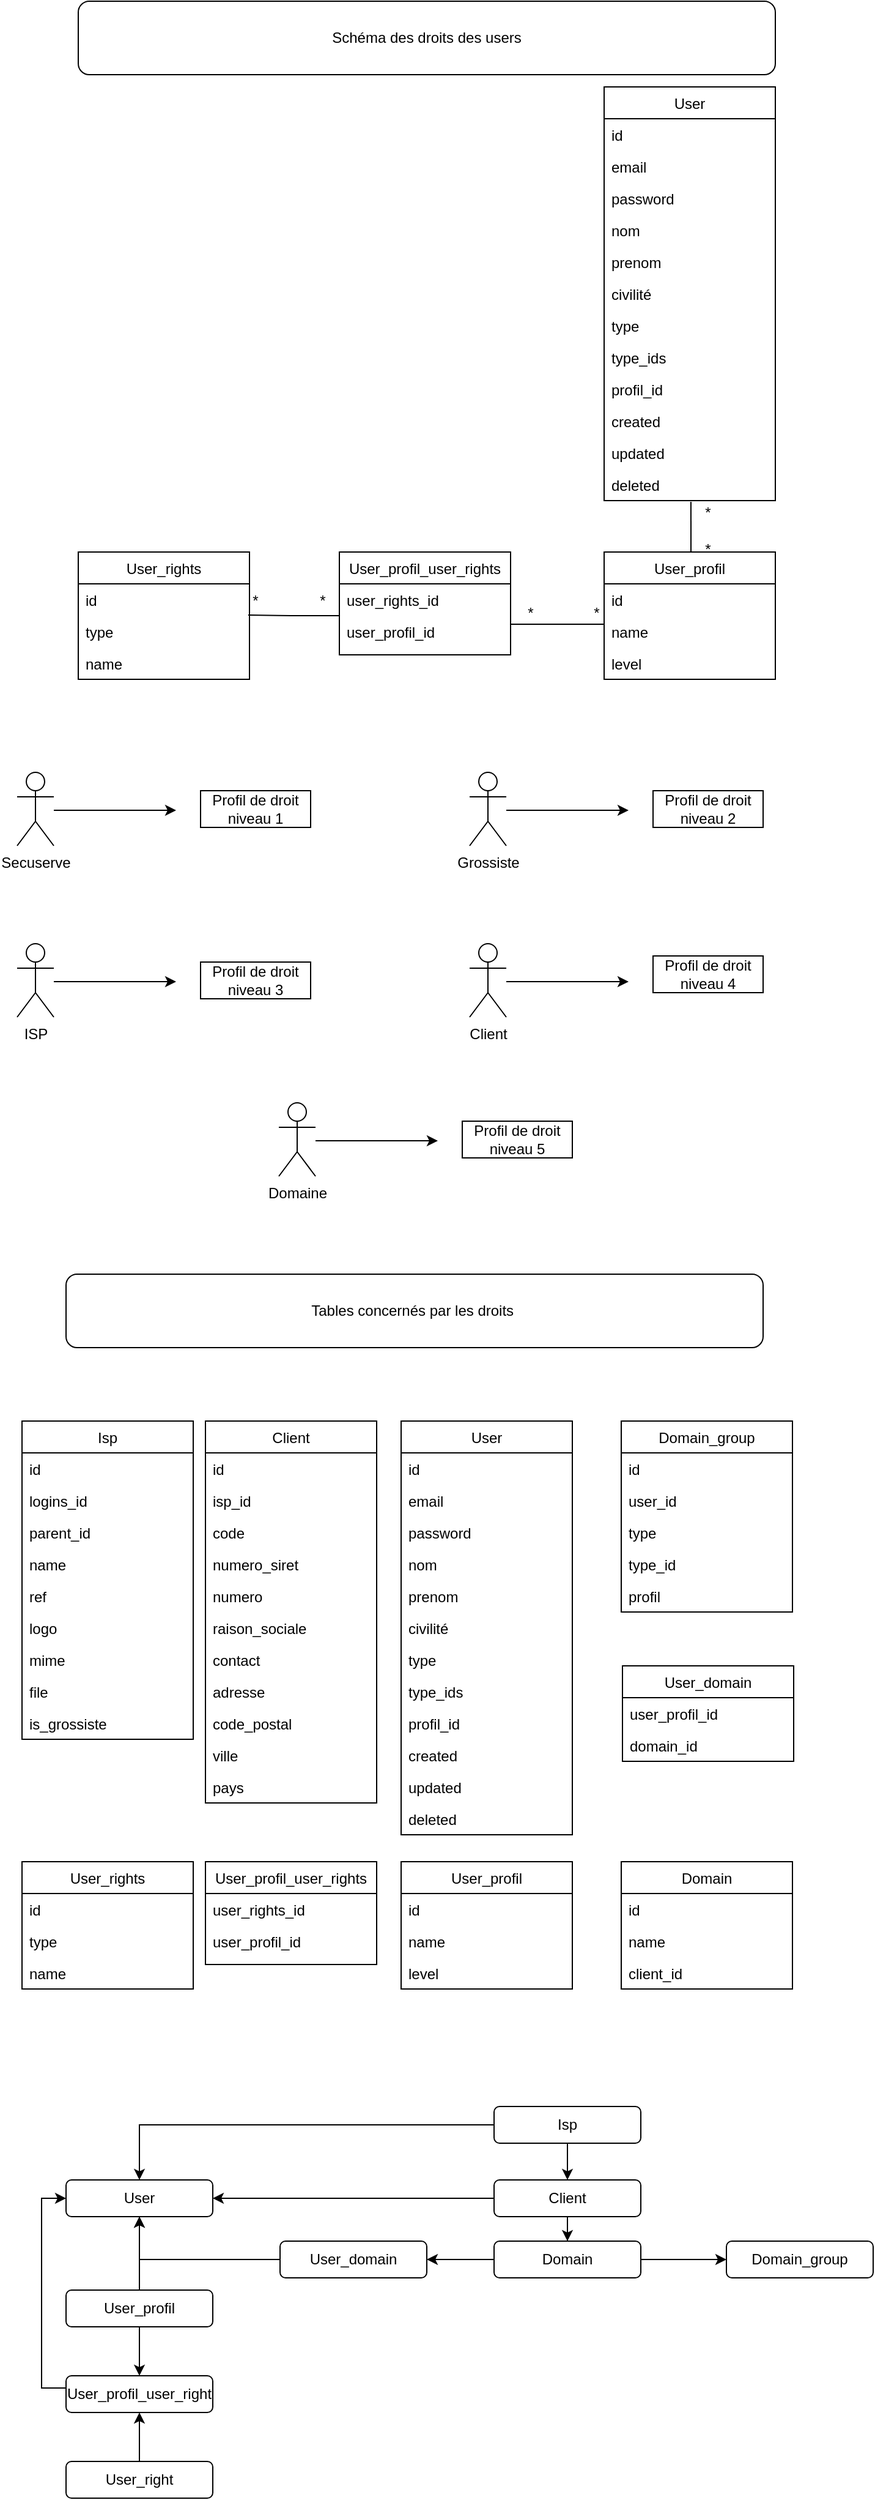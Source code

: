 <mxfile version="14.9.8" type="github">
  <diagram id="45M3cRJ7KHBeyDSTx4aS" name="Page-1">
    <mxGraphModel dx="1581" dy="2030" grid="1" gridSize="10" guides="1" tooltips="1" connect="1" arrows="1" fold="1" page="1" pageScale="1" pageWidth="827" pageHeight="1169" math="0" shadow="0">
      <root>
        <mxCell id="0" />
        <mxCell id="1" parent="0" />
        <mxCell id="ZFMh5SB0hw9YFJ7T-eh--18" value="Secuserve" style="shape=umlActor;verticalLabelPosition=bottom;verticalAlign=top;html=1;outlineConnect=0;" vertex="1" parent="1">
          <mxGeometry x="80" y="350" width="30" height="60" as="geometry" />
        </mxCell>
        <mxCell id="ZFMh5SB0hw9YFJ7T-eh--22" value="" style="endArrow=classic;html=1;" edge="1" parent="1">
          <mxGeometry width="50" height="50" relative="1" as="geometry">
            <mxPoint x="110" y="381" as="sourcePoint" />
            <mxPoint x="210" y="381" as="targetPoint" />
          </mxGeometry>
        </mxCell>
        <mxCell id="ZFMh5SB0hw9YFJ7T-eh--28" value="Profil de droit niveau 1" style="rounded=0;whiteSpace=wrap;html=1;" vertex="1" parent="1">
          <mxGeometry x="230" y="365" width="90" height="30" as="geometry" />
        </mxCell>
        <mxCell id="ZFMh5SB0hw9YFJ7T-eh--29" value="Grossiste" style="shape=umlActor;verticalLabelPosition=bottom;verticalAlign=top;html=1;outlineConnect=0;" vertex="1" parent="1">
          <mxGeometry x="450" y="350" width="30" height="60" as="geometry" />
        </mxCell>
        <mxCell id="ZFMh5SB0hw9YFJ7T-eh--30" value="" style="endArrow=classic;html=1;" edge="1" parent="1">
          <mxGeometry width="50" height="50" relative="1" as="geometry">
            <mxPoint x="480" y="381" as="sourcePoint" />
            <mxPoint x="580" y="381" as="targetPoint" />
          </mxGeometry>
        </mxCell>
        <mxCell id="ZFMh5SB0hw9YFJ7T-eh--33" value="ISP" style="shape=umlActor;verticalLabelPosition=bottom;verticalAlign=top;html=1;outlineConnect=0;" vertex="1" parent="1">
          <mxGeometry x="80" y="490" width="30" height="60" as="geometry" />
        </mxCell>
        <mxCell id="ZFMh5SB0hw9YFJ7T-eh--34" value="" style="endArrow=classic;html=1;" edge="1" parent="1">
          <mxGeometry width="50" height="50" relative="1" as="geometry">
            <mxPoint x="110" y="521" as="sourcePoint" />
            <mxPoint x="210" y="521" as="targetPoint" />
          </mxGeometry>
        </mxCell>
        <mxCell id="ZFMh5SB0hw9YFJ7T-eh--36" value="Client" style="shape=umlActor;verticalLabelPosition=bottom;verticalAlign=top;html=1;outlineConnect=0;" vertex="1" parent="1">
          <mxGeometry x="450" y="490" width="30" height="60" as="geometry" />
        </mxCell>
        <mxCell id="ZFMh5SB0hw9YFJ7T-eh--37" value="" style="endArrow=classic;html=1;" edge="1" parent="1">
          <mxGeometry width="50" height="50" relative="1" as="geometry">
            <mxPoint x="480" y="521" as="sourcePoint" />
            <mxPoint x="580" y="521" as="targetPoint" />
          </mxGeometry>
        </mxCell>
        <mxCell id="ZFMh5SB0hw9YFJ7T-eh--77" value="Domaine" style="shape=umlActor;verticalLabelPosition=bottom;verticalAlign=top;html=1;outlineConnect=0;" vertex="1" parent="1">
          <mxGeometry x="294" y="620" width="30" height="60" as="geometry" />
        </mxCell>
        <mxCell id="ZFMh5SB0hw9YFJ7T-eh--78" value="" style="endArrow=classic;html=1;" edge="1" parent="1">
          <mxGeometry width="50" height="50" relative="1" as="geometry">
            <mxPoint x="324" y="651" as="sourcePoint" />
            <mxPoint x="424" y="651" as="targetPoint" />
          </mxGeometry>
        </mxCell>
        <mxCell id="ZFMh5SB0hw9YFJ7T-eh--82" value="Profil de droit niveau&amp;nbsp;2" style="rounded=0;whiteSpace=wrap;html=1;" vertex="1" parent="1">
          <mxGeometry x="600" y="365" width="90" height="30" as="geometry" />
        </mxCell>
        <mxCell id="ZFMh5SB0hw9YFJ7T-eh--83" value="Profil de droit niveau&amp;nbsp;3" style="rounded=0;whiteSpace=wrap;html=1;" vertex="1" parent="1">
          <mxGeometry x="230" y="505" width="90" height="30" as="geometry" />
        </mxCell>
        <mxCell id="ZFMh5SB0hw9YFJ7T-eh--84" value="Profil de droit niveau&amp;nbsp;5" style="rounded=0;whiteSpace=wrap;html=1;" vertex="1" parent="1">
          <mxGeometry x="444" y="635" width="90" height="30" as="geometry" />
        </mxCell>
        <mxCell id="ZFMh5SB0hw9YFJ7T-eh--85" value="Profil de droit niveau&amp;nbsp;4" style="rounded=0;whiteSpace=wrap;html=1;" vertex="1" parent="1">
          <mxGeometry x="600" y="500" width="90" height="30" as="geometry" />
        </mxCell>
        <mxCell id="ZFMh5SB0hw9YFJ7T-eh--88" value="User_profil" style="swimlane;fontStyle=0;childLayout=stackLayout;horizontal=1;startSize=26;horizontalStack=0;resizeParent=1;resizeParentMax=0;resizeLast=0;collapsible=1;marginBottom=0;" vertex="1" parent="1">
          <mxGeometry x="560" y="170" width="140" height="104" as="geometry">
            <mxRectangle x="560" y="170" width="90" height="26" as="alternateBounds" />
          </mxGeometry>
        </mxCell>
        <mxCell id="ZFMh5SB0hw9YFJ7T-eh--89" value="id" style="text;strokeColor=none;fillColor=none;align=left;verticalAlign=top;spacingLeft=4;spacingRight=4;overflow=hidden;rotatable=0;points=[[0,0.5],[1,0.5]];portConstraint=eastwest;" vertex="1" parent="ZFMh5SB0hw9YFJ7T-eh--88">
          <mxGeometry y="26" width="140" height="26" as="geometry" />
        </mxCell>
        <mxCell id="ZFMh5SB0hw9YFJ7T-eh--90" value="name" style="text;strokeColor=none;fillColor=none;align=left;verticalAlign=top;spacingLeft=4;spacingRight=4;overflow=hidden;rotatable=0;points=[[0,0.5],[1,0.5]];portConstraint=eastwest;" vertex="1" parent="ZFMh5SB0hw9YFJ7T-eh--88">
          <mxGeometry y="52" width="140" height="26" as="geometry" />
        </mxCell>
        <mxCell id="ZFMh5SB0hw9YFJ7T-eh--91" value="level" style="text;strokeColor=none;fillColor=none;align=left;verticalAlign=top;spacingLeft=4;spacingRight=4;overflow=hidden;rotatable=0;points=[[0,0.5],[1,0.5]];portConstraint=eastwest;" vertex="1" parent="ZFMh5SB0hw9YFJ7T-eh--88">
          <mxGeometry y="78" width="140" height="26" as="geometry" />
        </mxCell>
        <mxCell id="ZFMh5SB0hw9YFJ7T-eh--96" value="User_rights" style="swimlane;fontStyle=0;childLayout=stackLayout;horizontal=1;startSize=26;horizontalStack=0;resizeParent=1;resizeParentMax=0;resizeLast=0;collapsible=1;marginBottom=0;" vertex="1" parent="1">
          <mxGeometry x="130" y="170" width="140" height="104" as="geometry">
            <mxRectangle x="130" y="170" width="90" height="26" as="alternateBounds" />
          </mxGeometry>
        </mxCell>
        <mxCell id="ZFMh5SB0hw9YFJ7T-eh--97" value="id" style="text;strokeColor=none;fillColor=none;align=left;verticalAlign=top;spacingLeft=4;spacingRight=4;overflow=hidden;rotatable=0;points=[[0,0.5],[1,0.5]];portConstraint=eastwest;" vertex="1" parent="ZFMh5SB0hw9YFJ7T-eh--96">
          <mxGeometry y="26" width="140" height="26" as="geometry" />
        </mxCell>
        <mxCell id="ZFMh5SB0hw9YFJ7T-eh--98" value="type" style="text;strokeColor=none;fillColor=none;align=left;verticalAlign=top;spacingLeft=4;spacingRight=4;overflow=hidden;rotatable=0;points=[[0,0.5],[1,0.5]];portConstraint=eastwest;" vertex="1" parent="ZFMh5SB0hw9YFJ7T-eh--96">
          <mxGeometry y="52" width="140" height="26" as="geometry" />
        </mxCell>
        <mxCell id="ZFMh5SB0hw9YFJ7T-eh--99" value="name" style="text;strokeColor=none;fillColor=none;align=left;verticalAlign=top;spacingLeft=4;spacingRight=4;overflow=hidden;rotatable=0;points=[[0,0.5],[1,0.5]];portConstraint=eastwest;" vertex="1" parent="ZFMh5SB0hw9YFJ7T-eh--96">
          <mxGeometry y="78" width="140" height="26" as="geometry" />
        </mxCell>
        <mxCell id="ZFMh5SB0hw9YFJ7T-eh--102" value="User_profil_user_rights" style="swimlane;fontStyle=0;childLayout=stackLayout;horizontal=1;startSize=26;horizontalStack=0;resizeParent=1;resizeParentMax=0;resizeLast=0;collapsible=1;marginBottom=0;" vertex="1" parent="1">
          <mxGeometry x="343.5" y="170" width="140" height="84" as="geometry">
            <mxRectangle x="343.5" y="170" width="160" height="26" as="alternateBounds" />
          </mxGeometry>
        </mxCell>
        <mxCell id="ZFMh5SB0hw9YFJ7T-eh--103" value="user_rights_id" style="text;strokeColor=none;fillColor=none;align=left;verticalAlign=top;spacingLeft=4;spacingRight=4;overflow=hidden;rotatable=0;points=[[0,0.5],[1,0.5]];portConstraint=eastwest;" vertex="1" parent="ZFMh5SB0hw9YFJ7T-eh--102">
          <mxGeometry y="26" width="140" height="26" as="geometry" />
        </mxCell>
        <mxCell id="ZFMh5SB0hw9YFJ7T-eh--111" value="user_profil_id" style="text;strokeColor=none;fillColor=none;align=left;verticalAlign=top;spacingLeft=4;spacingRight=4;overflow=hidden;rotatable=0;points=[[0,0.5],[1,0.5]];portConstraint=eastwest;" vertex="1" parent="ZFMh5SB0hw9YFJ7T-eh--102">
          <mxGeometry y="52" width="140" height="32" as="geometry" />
        </mxCell>
        <mxCell id="ZFMh5SB0hw9YFJ7T-eh--191" value="User" style="swimlane;fontStyle=0;childLayout=stackLayout;horizontal=1;startSize=26;horizontalStack=0;resizeParent=1;resizeParentMax=0;resizeLast=0;collapsible=1;marginBottom=0;" vertex="1" parent="1">
          <mxGeometry x="560" y="-210" width="140" height="338" as="geometry">
            <mxRectangle x="560" y="-210" width="60" height="26" as="alternateBounds" />
          </mxGeometry>
        </mxCell>
        <mxCell id="ZFMh5SB0hw9YFJ7T-eh--192" value="id" style="text;strokeColor=none;fillColor=none;align=left;verticalAlign=top;spacingLeft=4;spacingRight=4;overflow=hidden;rotatable=0;points=[[0,0.5],[1,0.5]];portConstraint=eastwest;" vertex="1" parent="ZFMh5SB0hw9YFJ7T-eh--191">
          <mxGeometry y="26" width="140" height="26" as="geometry" />
        </mxCell>
        <mxCell id="ZFMh5SB0hw9YFJ7T-eh--193" value="email" style="text;strokeColor=none;fillColor=none;align=left;verticalAlign=top;spacingLeft=4;spacingRight=4;overflow=hidden;rotatable=0;points=[[0,0.5],[1,0.5]];portConstraint=eastwest;" vertex="1" parent="ZFMh5SB0hw9YFJ7T-eh--191">
          <mxGeometry y="52" width="140" height="26" as="geometry" />
        </mxCell>
        <mxCell id="ZFMh5SB0hw9YFJ7T-eh--194" value="password" style="text;strokeColor=none;fillColor=none;align=left;verticalAlign=top;spacingLeft=4;spacingRight=4;overflow=hidden;rotatable=0;points=[[0,0.5],[1,0.5]];portConstraint=eastwest;" vertex="1" parent="ZFMh5SB0hw9YFJ7T-eh--191">
          <mxGeometry y="78" width="140" height="26" as="geometry" />
        </mxCell>
        <mxCell id="ZFMh5SB0hw9YFJ7T-eh--195" value="nom" style="text;strokeColor=none;fillColor=none;align=left;verticalAlign=top;spacingLeft=4;spacingRight=4;overflow=hidden;rotatable=0;points=[[0,0.5],[1,0.5]];portConstraint=eastwest;" vertex="1" parent="ZFMh5SB0hw9YFJ7T-eh--191">
          <mxGeometry y="104" width="140" height="26" as="geometry" />
        </mxCell>
        <mxCell id="ZFMh5SB0hw9YFJ7T-eh--196" value="prenom" style="text;strokeColor=none;fillColor=none;align=left;verticalAlign=top;spacingLeft=4;spacingRight=4;overflow=hidden;rotatable=0;points=[[0,0.5],[1,0.5]];portConstraint=eastwest;" vertex="1" parent="ZFMh5SB0hw9YFJ7T-eh--191">
          <mxGeometry y="130" width="140" height="26" as="geometry" />
        </mxCell>
        <mxCell id="ZFMh5SB0hw9YFJ7T-eh--197" value="civilité" style="text;strokeColor=none;fillColor=none;align=left;verticalAlign=top;spacingLeft=4;spacingRight=4;overflow=hidden;rotatable=0;points=[[0,0.5],[1,0.5]];portConstraint=eastwest;" vertex="1" parent="ZFMh5SB0hw9YFJ7T-eh--191">
          <mxGeometry y="156" width="140" height="26" as="geometry" />
        </mxCell>
        <mxCell id="ZFMh5SB0hw9YFJ7T-eh--198" value="type" style="text;strokeColor=none;fillColor=none;align=left;verticalAlign=top;spacingLeft=4;spacingRight=4;overflow=hidden;rotatable=0;points=[[0,0.5],[1,0.5]];portConstraint=eastwest;" vertex="1" parent="ZFMh5SB0hw9YFJ7T-eh--191">
          <mxGeometry y="182" width="140" height="26" as="geometry" />
        </mxCell>
        <mxCell id="ZFMh5SB0hw9YFJ7T-eh--199" value="type_ids" style="text;strokeColor=none;fillColor=none;align=left;verticalAlign=top;spacingLeft=4;spacingRight=4;overflow=hidden;rotatable=0;points=[[0,0.5],[1,0.5]];portConstraint=eastwest;" vertex="1" parent="ZFMh5SB0hw9YFJ7T-eh--191">
          <mxGeometry y="208" width="140" height="26" as="geometry" />
        </mxCell>
        <mxCell id="ZFMh5SB0hw9YFJ7T-eh--200" value="profil_id" style="text;strokeColor=none;fillColor=none;align=left;verticalAlign=top;spacingLeft=4;spacingRight=4;overflow=hidden;rotatable=0;points=[[0,0.5],[1,0.5]];portConstraint=eastwest;" vertex="1" parent="ZFMh5SB0hw9YFJ7T-eh--191">
          <mxGeometry y="234" width="140" height="26" as="geometry" />
        </mxCell>
        <mxCell id="ZFMh5SB0hw9YFJ7T-eh--201" value="created" style="text;strokeColor=none;fillColor=none;align=left;verticalAlign=top;spacingLeft=4;spacingRight=4;overflow=hidden;rotatable=0;points=[[0,0.5],[1,0.5]];portConstraint=eastwest;" vertex="1" parent="ZFMh5SB0hw9YFJ7T-eh--191">
          <mxGeometry y="260" width="140" height="26" as="geometry" />
        </mxCell>
        <mxCell id="ZFMh5SB0hw9YFJ7T-eh--202" value="updated" style="text;strokeColor=none;fillColor=none;align=left;verticalAlign=top;spacingLeft=4;spacingRight=4;overflow=hidden;rotatable=0;points=[[0,0.5],[1,0.5]];portConstraint=eastwest;" vertex="1" parent="ZFMh5SB0hw9YFJ7T-eh--191">
          <mxGeometry y="286" width="140" height="26" as="geometry" />
        </mxCell>
        <mxCell id="ZFMh5SB0hw9YFJ7T-eh--203" value="deleted" style="text;strokeColor=none;fillColor=none;align=left;verticalAlign=top;spacingLeft=4;spacingRight=4;overflow=hidden;rotatable=0;points=[[0,0.5],[1,0.5]];portConstraint=eastwest;" vertex="1" parent="ZFMh5SB0hw9YFJ7T-eh--191">
          <mxGeometry y="312" width="140" height="26" as="geometry" />
        </mxCell>
        <mxCell id="ZFMh5SB0hw9YFJ7T-eh--204" value="*" style="text;html=1;strokeColor=none;fillColor=none;align=center;verticalAlign=middle;whiteSpace=wrap;rounded=0;" vertex="1" parent="1">
          <mxGeometry x="625" y="158" width="40" height="20" as="geometry" />
        </mxCell>
        <mxCell id="ZFMh5SB0hw9YFJ7T-eh--207" value="*" style="text;html=1;strokeColor=none;fillColor=none;align=center;verticalAlign=middle;whiteSpace=wrap;rounded=0;" vertex="1" parent="1">
          <mxGeometry x="625" y="128" width="40" height="20" as="geometry" />
        </mxCell>
        <mxCell id="ZFMh5SB0hw9YFJ7T-eh--208" value="*" style="text;html=1;strokeColor=none;fillColor=none;align=center;verticalAlign=middle;whiteSpace=wrap;rounded=0;" vertex="1" parent="1">
          <mxGeometry x="310" y="200" width="40" height="20" as="geometry" />
        </mxCell>
        <mxCell id="ZFMh5SB0hw9YFJ7T-eh--209" value="*" style="text;html=1;strokeColor=none;fillColor=none;align=center;verticalAlign=middle;whiteSpace=wrap;rounded=0;" vertex="1" parent="1">
          <mxGeometry x="255" y="200" width="40" height="20" as="geometry" />
        </mxCell>
        <mxCell id="ZFMh5SB0hw9YFJ7T-eh--210" value="" style="endArrow=none;html=1;entryX=0;entryY=0.269;entryDx=0;entryDy=0;entryPerimeter=0;" edge="1" parent="1" target="ZFMh5SB0hw9YFJ7T-eh--90">
          <mxGeometry width="50" height="50" relative="1" as="geometry">
            <mxPoint x="484" y="229" as="sourcePoint" />
            <mxPoint x="550" y="40" as="targetPoint" />
            <Array as="points">
              <mxPoint x="520" y="229" />
            </Array>
          </mxGeometry>
        </mxCell>
        <mxCell id="ZFMh5SB0hw9YFJ7T-eh--211" value="" style="endArrow=none;html=1;entryX=0;entryY=0.269;entryDx=0;entryDy=0;entryPerimeter=0;" edge="1" parent="1">
          <mxGeometry width="50" height="50" relative="1" as="geometry">
            <mxPoint x="269" y="221.5" as="sourcePoint" />
            <mxPoint x="344" y="221.984" as="targetPoint" />
            <Array as="points">
              <mxPoint x="304" y="221.99" />
            </Array>
          </mxGeometry>
        </mxCell>
        <mxCell id="ZFMh5SB0hw9YFJ7T-eh--212" value="" style="endArrow=none;html=1;entryX=0.507;entryY=1.038;entryDx=0;entryDy=0;entryPerimeter=0;" edge="1" parent="1" target="ZFMh5SB0hw9YFJ7T-eh--203">
          <mxGeometry width="50" height="50" relative="1" as="geometry">
            <mxPoint x="631" y="170" as="sourcePoint" />
            <mxPoint x="550" y="40" as="targetPoint" />
          </mxGeometry>
        </mxCell>
        <mxCell id="ZFMh5SB0hw9YFJ7T-eh--213" value="*" style="text;html=1;strokeColor=none;fillColor=none;align=center;verticalAlign=middle;whiteSpace=wrap;rounded=0;" vertex="1" parent="1">
          <mxGeometry x="534" y="210" width="40" height="20" as="geometry" />
        </mxCell>
        <mxCell id="ZFMh5SB0hw9YFJ7T-eh--214" value="*" style="text;html=1;strokeColor=none;fillColor=none;align=center;verticalAlign=middle;whiteSpace=wrap;rounded=0;" vertex="1" parent="1">
          <mxGeometry x="480" y="210" width="40" height="20" as="geometry" />
        </mxCell>
        <mxCell id="ZFMh5SB0hw9YFJ7T-eh--237" value="User" style="swimlane;fontStyle=0;childLayout=stackLayout;horizontal=1;startSize=26;horizontalStack=0;resizeParent=1;resizeParentMax=0;resizeLast=0;collapsible=1;marginBottom=0;" vertex="1" parent="1">
          <mxGeometry x="394" y="880" width="140" height="338" as="geometry">
            <mxRectangle x="560" y="-210" width="60" height="26" as="alternateBounds" />
          </mxGeometry>
        </mxCell>
        <mxCell id="ZFMh5SB0hw9YFJ7T-eh--238" value="id" style="text;strokeColor=none;fillColor=none;align=left;verticalAlign=top;spacingLeft=4;spacingRight=4;overflow=hidden;rotatable=0;points=[[0,0.5],[1,0.5]];portConstraint=eastwest;" vertex="1" parent="ZFMh5SB0hw9YFJ7T-eh--237">
          <mxGeometry y="26" width="140" height="26" as="geometry" />
        </mxCell>
        <mxCell id="ZFMh5SB0hw9YFJ7T-eh--239" value="email" style="text;strokeColor=none;fillColor=none;align=left;verticalAlign=top;spacingLeft=4;spacingRight=4;overflow=hidden;rotatable=0;points=[[0,0.5],[1,0.5]];portConstraint=eastwest;" vertex="1" parent="ZFMh5SB0hw9YFJ7T-eh--237">
          <mxGeometry y="52" width="140" height="26" as="geometry" />
        </mxCell>
        <mxCell id="ZFMh5SB0hw9YFJ7T-eh--240" value="password" style="text;strokeColor=none;fillColor=none;align=left;verticalAlign=top;spacingLeft=4;spacingRight=4;overflow=hidden;rotatable=0;points=[[0,0.5],[1,0.5]];portConstraint=eastwest;" vertex="1" parent="ZFMh5SB0hw9YFJ7T-eh--237">
          <mxGeometry y="78" width="140" height="26" as="geometry" />
        </mxCell>
        <mxCell id="ZFMh5SB0hw9YFJ7T-eh--241" value="nom" style="text;strokeColor=none;fillColor=none;align=left;verticalAlign=top;spacingLeft=4;spacingRight=4;overflow=hidden;rotatable=0;points=[[0,0.5],[1,0.5]];portConstraint=eastwest;" vertex="1" parent="ZFMh5SB0hw9YFJ7T-eh--237">
          <mxGeometry y="104" width="140" height="26" as="geometry" />
        </mxCell>
        <mxCell id="ZFMh5SB0hw9YFJ7T-eh--242" value="prenom" style="text;strokeColor=none;fillColor=none;align=left;verticalAlign=top;spacingLeft=4;spacingRight=4;overflow=hidden;rotatable=0;points=[[0,0.5],[1,0.5]];portConstraint=eastwest;" vertex="1" parent="ZFMh5SB0hw9YFJ7T-eh--237">
          <mxGeometry y="130" width="140" height="26" as="geometry" />
        </mxCell>
        <mxCell id="ZFMh5SB0hw9YFJ7T-eh--243" value="civilité" style="text;strokeColor=none;fillColor=none;align=left;verticalAlign=top;spacingLeft=4;spacingRight=4;overflow=hidden;rotatable=0;points=[[0,0.5],[1,0.5]];portConstraint=eastwest;" vertex="1" parent="ZFMh5SB0hw9YFJ7T-eh--237">
          <mxGeometry y="156" width="140" height="26" as="geometry" />
        </mxCell>
        <mxCell id="ZFMh5SB0hw9YFJ7T-eh--244" value="type" style="text;strokeColor=none;fillColor=none;align=left;verticalAlign=top;spacingLeft=4;spacingRight=4;overflow=hidden;rotatable=0;points=[[0,0.5],[1,0.5]];portConstraint=eastwest;" vertex="1" parent="ZFMh5SB0hw9YFJ7T-eh--237">
          <mxGeometry y="182" width="140" height="26" as="geometry" />
        </mxCell>
        <mxCell id="ZFMh5SB0hw9YFJ7T-eh--245" value="type_ids" style="text;strokeColor=none;fillColor=none;align=left;verticalAlign=top;spacingLeft=4;spacingRight=4;overflow=hidden;rotatable=0;points=[[0,0.5],[1,0.5]];portConstraint=eastwest;" vertex="1" parent="ZFMh5SB0hw9YFJ7T-eh--237">
          <mxGeometry y="208" width="140" height="26" as="geometry" />
        </mxCell>
        <mxCell id="ZFMh5SB0hw9YFJ7T-eh--246" value="profil_id" style="text;strokeColor=none;fillColor=none;align=left;verticalAlign=top;spacingLeft=4;spacingRight=4;overflow=hidden;rotatable=0;points=[[0,0.5],[1,0.5]];portConstraint=eastwest;" vertex="1" parent="ZFMh5SB0hw9YFJ7T-eh--237">
          <mxGeometry y="234" width="140" height="26" as="geometry" />
        </mxCell>
        <mxCell id="ZFMh5SB0hw9YFJ7T-eh--247" value="created" style="text;strokeColor=none;fillColor=none;align=left;verticalAlign=top;spacingLeft=4;spacingRight=4;overflow=hidden;rotatable=0;points=[[0,0.5],[1,0.5]];portConstraint=eastwest;" vertex="1" parent="ZFMh5SB0hw9YFJ7T-eh--237">
          <mxGeometry y="260" width="140" height="26" as="geometry" />
        </mxCell>
        <mxCell id="ZFMh5SB0hw9YFJ7T-eh--248" value="updated" style="text;strokeColor=none;fillColor=none;align=left;verticalAlign=top;spacingLeft=4;spacingRight=4;overflow=hidden;rotatable=0;points=[[0,0.5],[1,0.5]];portConstraint=eastwest;" vertex="1" parent="ZFMh5SB0hw9YFJ7T-eh--237">
          <mxGeometry y="286" width="140" height="26" as="geometry" />
        </mxCell>
        <mxCell id="ZFMh5SB0hw9YFJ7T-eh--249" value="deleted" style="text;strokeColor=none;fillColor=none;align=left;verticalAlign=top;spacingLeft=4;spacingRight=4;overflow=hidden;rotatable=0;points=[[0,0.5],[1,0.5]];portConstraint=eastwest;" vertex="1" parent="ZFMh5SB0hw9YFJ7T-eh--237">
          <mxGeometry y="312" width="140" height="26" as="geometry" />
        </mxCell>
        <mxCell id="ZFMh5SB0hw9YFJ7T-eh--250" value="Isp" style="swimlane;fontStyle=0;childLayout=stackLayout;horizontal=1;startSize=26;horizontalStack=0;resizeParent=1;resizeParentMax=0;resizeLast=0;collapsible=1;marginBottom=0;" vertex="1" parent="1">
          <mxGeometry x="84" y="880" width="140" height="260" as="geometry">
            <mxRectangle x="280" y="-130" width="50" height="26" as="alternateBounds" />
          </mxGeometry>
        </mxCell>
        <mxCell id="ZFMh5SB0hw9YFJ7T-eh--251" value="id" style="text;strokeColor=none;fillColor=none;align=left;verticalAlign=top;spacingLeft=4;spacingRight=4;overflow=hidden;rotatable=0;points=[[0,0.5],[1,0.5]];portConstraint=eastwest;" vertex="1" parent="ZFMh5SB0hw9YFJ7T-eh--250">
          <mxGeometry y="26" width="140" height="26" as="geometry" />
        </mxCell>
        <mxCell id="ZFMh5SB0hw9YFJ7T-eh--252" value="logins_id" style="text;strokeColor=none;fillColor=none;align=left;verticalAlign=top;spacingLeft=4;spacingRight=4;overflow=hidden;rotatable=0;points=[[0,0.5],[1,0.5]];portConstraint=eastwest;" vertex="1" parent="ZFMh5SB0hw9YFJ7T-eh--250">
          <mxGeometry y="52" width="140" height="26" as="geometry" />
        </mxCell>
        <mxCell id="ZFMh5SB0hw9YFJ7T-eh--295" value="parent_id" style="text;strokeColor=none;fillColor=none;align=left;verticalAlign=top;spacingLeft=4;spacingRight=4;overflow=hidden;rotatable=0;points=[[0,0.5],[1,0.5]];portConstraint=eastwest;" vertex="1" parent="ZFMh5SB0hw9YFJ7T-eh--250">
          <mxGeometry y="78" width="140" height="26" as="geometry" />
        </mxCell>
        <mxCell id="ZFMh5SB0hw9YFJ7T-eh--253" value="name" style="text;strokeColor=none;fillColor=none;align=left;verticalAlign=top;spacingLeft=4;spacingRight=4;overflow=hidden;rotatable=0;points=[[0,0.5],[1,0.5]];portConstraint=eastwest;" vertex="1" parent="ZFMh5SB0hw9YFJ7T-eh--250">
          <mxGeometry y="104" width="140" height="26" as="geometry" />
        </mxCell>
        <mxCell id="ZFMh5SB0hw9YFJ7T-eh--254" value="ref" style="text;strokeColor=none;fillColor=none;align=left;verticalAlign=top;spacingLeft=4;spacingRight=4;overflow=hidden;rotatable=0;points=[[0,0.5],[1,0.5]];portConstraint=eastwest;" vertex="1" parent="ZFMh5SB0hw9YFJ7T-eh--250">
          <mxGeometry y="130" width="140" height="26" as="geometry" />
        </mxCell>
        <mxCell id="ZFMh5SB0hw9YFJ7T-eh--255" value="logo" style="text;strokeColor=none;fillColor=none;align=left;verticalAlign=top;spacingLeft=4;spacingRight=4;overflow=hidden;rotatable=0;points=[[0,0.5],[1,0.5]];portConstraint=eastwest;" vertex="1" parent="ZFMh5SB0hw9YFJ7T-eh--250">
          <mxGeometry y="156" width="140" height="26" as="geometry" />
        </mxCell>
        <mxCell id="ZFMh5SB0hw9YFJ7T-eh--256" value="mime" style="text;strokeColor=none;fillColor=none;align=left;verticalAlign=top;spacingLeft=4;spacingRight=4;overflow=hidden;rotatable=0;points=[[0,0.5],[1,0.5]];portConstraint=eastwest;" vertex="1" parent="ZFMh5SB0hw9YFJ7T-eh--250">
          <mxGeometry y="182" width="140" height="26" as="geometry" />
        </mxCell>
        <mxCell id="ZFMh5SB0hw9YFJ7T-eh--257" value="file" style="text;strokeColor=none;fillColor=none;align=left;verticalAlign=top;spacingLeft=4;spacingRight=4;overflow=hidden;rotatable=0;points=[[0,0.5],[1,0.5]];portConstraint=eastwest;" vertex="1" parent="ZFMh5SB0hw9YFJ7T-eh--250">
          <mxGeometry y="208" width="140" height="26" as="geometry" />
        </mxCell>
        <mxCell id="ZFMh5SB0hw9YFJ7T-eh--294" value="is_grossiste" style="text;strokeColor=none;fillColor=none;align=left;verticalAlign=top;spacingLeft=4;spacingRight=4;overflow=hidden;rotatable=0;points=[[0,0.5],[1,0.5]];portConstraint=eastwest;" vertex="1" parent="ZFMh5SB0hw9YFJ7T-eh--250">
          <mxGeometry y="234" width="140" height="26" as="geometry" />
        </mxCell>
        <mxCell id="ZFMh5SB0hw9YFJ7T-eh--258" value="Client" style="swimlane;fontStyle=0;childLayout=stackLayout;horizontal=1;startSize=26;horizontalStack=0;resizeParent=1;resizeParentMax=0;resizeLast=0;collapsible=1;marginBottom=0;" vertex="1" parent="1">
          <mxGeometry x="234" y="880" width="140" height="312" as="geometry">
            <mxRectangle x="280" y="-130" width="50" height="26" as="alternateBounds" />
          </mxGeometry>
        </mxCell>
        <mxCell id="ZFMh5SB0hw9YFJ7T-eh--259" value="id" style="text;strokeColor=none;fillColor=none;align=left;verticalAlign=top;spacingLeft=4;spacingRight=4;overflow=hidden;rotatable=0;points=[[0,0.5],[1,0.5]];portConstraint=eastwest;" vertex="1" parent="ZFMh5SB0hw9YFJ7T-eh--258">
          <mxGeometry y="26" width="140" height="26" as="geometry" />
        </mxCell>
        <mxCell id="ZFMh5SB0hw9YFJ7T-eh--260" value="isp_id" style="text;strokeColor=none;fillColor=none;align=left;verticalAlign=top;spacingLeft=4;spacingRight=4;overflow=hidden;rotatable=0;points=[[0,0.5],[1,0.5]];portConstraint=eastwest;" vertex="1" parent="ZFMh5SB0hw9YFJ7T-eh--258">
          <mxGeometry y="52" width="140" height="26" as="geometry" />
        </mxCell>
        <mxCell id="ZFMh5SB0hw9YFJ7T-eh--261" value="code" style="text;strokeColor=none;fillColor=none;align=left;verticalAlign=top;spacingLeft=4;spacingRight=4;overflow=hidden;rotatable=0;points=[[0,0.5],[1,0.5]];portConstraint=eastwest;" vertex="1" parent="ZFMh5SB0hw9YFJ7T-eh--258">
          <mxGeometry y="78" width="140" height="26" as="geometry" />
        </mxCell>
        <mxCell id="ZFMh5SB0hw9YFJ7T-eh--262" value="numero_siret" style="text;strokeColor=none;fillColor=none;align=left;verticalAlign=top;spacingLeft=4;spacingRight=4;overflow=hidden;rotatable=0;points=[[0,0.5],[1,0.5]];portConstraint=eastwest;" vertex="1" parent="ZFMh5SB0hw9YFJ7T-eh--258">
          <mxGeometry y="104" width="140" height="26" as="geometry" />
        </mxCell>
        <mxCell id="ZFMh5SB0hw9YFJ7T-eh--263" value="numero" style="text;strokeColor=none;fillColor=none;align=left;verticalAlign=top;spacingLeft=4;spacingRight=4;overflow=hidden;rotatable=0;points=[[0,0.5],[1,0.5]];portConstraint=eastwest;" vertex="1" parent="ZFMh5SB0hw9YFJ7T-eh--258">
          <mxGeometry y="130" width="140" height="26" as="geometry" />
        </mxCell>
        <mxCell id="ZFMh5SB0hw9YFJ7T-eh--264" value="raison_sociale" style="text;strokeColor=none;fillColor=none;align=left;verticalAlign=top;spacingLeft=4;spacingRight=4;overflow=hidden;rotatable=0;points=[[0,0.5],[1,0.5]];portConstraint=eastwest;" vertex="1" parent="ZFMh5SB0hw9YFJ7T-eh--258">
          <mxGeometry y="156" width="140" height="26" as="geometry" />
        </mxCell>
        <mxCell id="ZFMh5SB0hw9YFJ7T-eh--265" value="contact" style="text;strokeColor=none;fillColor=none;align=left;verticalAlign=top;spacingLeft=4;spacingRight=4;overflow=hidden;rotatable=0;points=[[0,0.5],[1,0.5]];portConstraint=eastwest;" vertex="1" parent="ZFMh5SB0hw9YFJ7T-eh--258">
          <mxGeometry y="182" width="140" height="26" as="geometry" />
        </mxCell>
        <mxCell id="ZFMh5SB0hw9YFJ7T-eh--266" value="adresse" style="text;strokeColor=none;fillColor=none;align=left;verticalAlign=top;spacingLeft=4;spacingRight=4;overflow=hidden;rotatable=0;points=[[0,0.5],[1,0.5]];portConstraint=eastwest;" vertex="1" parent="ZFMh5SB0hw9YFJ7T-eh--258">
          <mxGeometry y="208" width="140" height="26" as="geometry" />
        </mxCell>
        <mxCell id="ZFMh5SB0hw9YFJ7T-eh--267" value="code_postal" style="text;strokeColor=none;fillColor=none;align=left;verticalAlign=top;spacingLeft=4;spacingRight=4;overflow=hidden;rotatable=0;points=[[0,0.5],[1,0.5]];portConstraint=eastwest;" vertex="1" parent="ZFMh5SB0hw9YFJ7T-eh--258">
          <mxGeometry y="234" width="140" height="26" as="geometry" />
        </mxCell>
        <mxCell id="ZFMh5SB0hw9YFJ7T-eh--268" value="ville" style="text;strokeColor=none;fillColor=none;align=left;verticalAlign=top;spacingLeft=4;spacingRight=4;overflow=hidden;rotatable=0;points=[[0,0.5],[1,0.5]];portConstraint=eastwest;" vertex="1" parent="ZFMh5SB0hw9YFJ7T-eh--258">
          <mxGeometry y="260" width="140" height="26" as="geometry" />
        </mxCell>
        <mxCell id="ZFMh5SB0hw9YFJ7T-eh--269" value="pays" style="text;strokeColor=none;fillColor=none;align=left;verticalAlign=top;spacingLeft=4;spacingRight=4;overflow=hidden;rotatable=0;points=[[0,0.5],[1,0.5]];portConstraint=eastwest;" vertex="1" parent="ZFMh5SB0hw9YFJ7T-eh--258">
          <mxGeometry y="286" width="140" height="26" as="geometry" />
        </mxCell>
        <mxCell id="ZFMh5SB0hw9YFJ7T-eh--271" value="Schéma des droits des users" style="rounded=1;whiteSpace=wrap;html=1;" vertex="1" parent="1">
          <mxGeometry x="130" y="-280" width="570" height="60" as="geometry" />
        </mxCell>
        <mxCell id="ZFMh5SB0hw9YFJ7T-eh--272" value="Tables concernés par les droits&amp;nbsp;" style="rounded=1;whiteSpace=wrap;html=1;" vertex="1" parent="1">
          <mxGeometry x="120" y="760" width="570" height="60" as="geometry" />
        </mxCell>
        <mxCell id="ZFMh5SB0hw9YFJ7T-eh--273" value="Domain_group" style="swimlane;fontStyle=0;childLayout=stackLayout;horizontal=1;startSize=26;horizontalStack=0;resizeParent=1;resizeParentMax=0;resizeLast=0;collapsible=1;marginBottom=0;" vertex="1" parent="1">
          <mxGeometry x="574" y="880" width="140" height="156" as="geometry">
            <mxRectangle x="280" y="-130" width="50" height="26" as="alternateBounds" />
          </mxGeometry>
        </mxCell>
        <mxCell id="ZFMh5SB0hw9YFJ7T-eh--274" value="id" style="text;strokeColor=none;fillColor=none;align=left;verticalAlign=top;spacingLeft=4;spacingRight=4;overflow=hidden;rotatable=0;points=[[0,0.5],[1,0.5]];portConstraint=eastwest;" vertex="1" parent="ZFMh5SB0hw9YFJ7T-eh--273">
          <mxGeometry y="26" width="140" height="26" as="geometry" />
        </mxCell>
        <mxCell id="ZFMh5SB0hw9YFJ7T-eh--275" value="user_id" style="text;strokeColor=none;fillColor=none;align=left;verticalAlign=top;spacingLeft=4;spacingRight=4;overflow=hidden;rotatable=0;points=[[0,0.5],[1,0.5]];portConstraint=eastwest;" vertex="1" parent="ZFMh5SB0hw9YFJ7T-eh--273">
          <mxGeometry y="52" width="140" height="26" as="geometry" />
        </mxCell>
        <mxCell id="ZFMh5SB0hw9YFJ7T-eh--276" value="type" style="text;strokeColor=none;fillColor=none;align=left;verticalAlign=top;spacingLeft=4;spacingRight=4;overflow=hidden;rotatable=0;points=[[0,0.5],[1,0.5]];portConstraint=eastwest;" vertex="1" parent="ZFMh5SB0hw9YFJ7T-eh--273">
          <mxGeometry y="78" width="140" height="26" as="geometry" />
        </mxCell>
        <mxCell id="ZFMh5SB0hw9YFJ7T-eh--277" value="type_id" style="text;strokeColor=none;fillColor=none;align=left;verticalAlign=top;spacingLeft=4;spacingRight=4;overflow=hidden;rotatable=0;points=[[0,0.5],[1,0.5]];portConstraint=eastwest;" vertex="1" parent="ZFMh5SB0hw9YFJ7T-eh--273">
          <mxGeometry y="104" width="140" height="26" as="geometry" />
        </mxCell>
        <mxCell id="ZFMh5SB0hw9YFJ7T-eh--278" value="profil" style="text;strokeColor=none;fillColor=none;align=left;verticalAlign=top;spacingLeft=4;spacingRight=4;overflow=hidden;rotatable=0;points=[[0,0.5],[1,0.5]];portConstraint=eastwest;" vertex="1" parent="ZFMh5SB0hw9YFJ7T-eh--273">
          <mxGeometry y="130" width="140" height="26" as="geometry" />
        </mxCell>
        <mxCell id="ZFMh5SB0hw9YFJ7T-eh--281" value="User_rights" style="swimlane;fontStyle=0;childLayout=stackLayout;horizontal=1;startSize=26;horizontalStack=0;resizeParent=1;resizeParentMax=0;resizeLast=0;collapsible=1;marginBottom=0;" vertex="1" parent="1">
          <mxGeometry x="84" y="1240" width="140" height="104" as="geometry">
            <mxRectangle x="130" y="170" width="90" height="26" as="alternateBounds" />
          </mxGeometry>
        </mxCell>
        <mxCell id="ZFMh5SB0hw9YFJ7T-eh--282" value="id" style="text;strokeColor=none;fillColor=none;align=left;verticalAlign=top;spacingLeft=4;spacingRight=4;overflow=hidden;rotatable=0;points=[[0,0.5],[1,0.5]];portConstraint=eastwest;" vertex="1" parent="ZFMh5SB0hw9YFJ7T-eh--281">
          <mxGeometry y="26" width="140" height="26" as="geometry" />
        </mxCell>
        <mxCell id="ZFMh5SB0hw9YFJ7T-eh--283" value="type" style="text;strokeColor=none;fillColor=none;align=left;verticalAlign=top;spacingLeft=4;spacingRight=4;overflow=hidden;rotatable=0;points=[[0,0.5],[1,0.5]];portConstraint=eastwest;" vertex="1" parent="ZFMh5SB0hw9YFJ7T-eh--281">
          <mxGeometry y="52" width="140" height="26" as="geometry" />
        </mxCell>
        <mxCell id="ZFMh5SB0hw9YFJ7T-eh--284" value="name" style="text;strokeColor=none;fillColor=none;align=left;verticalAlign=top;spacingLeft=4;spacingRight=4;overflow=hidden;rotatable=0;points=[[0,0.5],[1,0.5]];portConstraint=eastwest;" vertex="1" parent="ZFMh5SB0hw9YFJ7T-eh--281">
          <mxGeometry y="78" width="140" height="26" as="geometry" />
        </mxCell>
        <mxCell id="ZFMh5SB0hw9YFJ7T-eh--285" value="User_profil_user_rights" style="swimlane;fontStyle=0;childLayout=stackLayout;horizontal=1;startSize=26;horizontalStack=0;resizeParent=1;resizeParentMax=0;resizeLast=0;collapsible=1;marginBottom=0;" vertex="1" parent="1">
          <mxGeometry x="234" y="1240" width="140" height="84" as="geometry">
            <mxRectangle x="343.5" y="170" width="160" height="26" as="alternateBounds" />
          </mxGeometry>
        </mxCell>
        <mxCell id="ZFMh5SB0hw9YFJ7T-eh--286" value="user_rights_id" style="text;strokeColor=none;fillColor=none;align=left;verticalAlign=top;spacingLeft=4;spacingRight=4;overflow=hidden;rotatable=0;points=[[0,0.5],[1,0.5]];portConstraint=eastwest;" vertex="1" parent="ZFMh5SB0hw9YFJ7T-eh--285">
          <mxGeometry y="26" width="140" height="26" as="geometry" />
        </mxCell>
        <mxCell id="ZFMh5SB0hw9YFJ7T-eh--287" value="user_profil_id" style="text;strokeColor=none;fillColor=none;align=left;verticalAlign=top;spacingLeft=4;spacingRight=4;overflow=hidden;rotatable=0;points=[[0,0.5],[1,0.5]];portConstraint=eastwest;" vertex="1" parent="ZFMh5SB0hw9YFJ7T-eh--285">
          <mxGeometry y="52" width="140" height="32" as="geometry" />
        </mxCell>
        <mxCell id="ZFMh5SB0hw9YFJ7T-eh--288" value="User_profil" style="swimlane;fontStyle=0;childLayout=stackLayout;horizontal=1;startSize=26;horizontalStack=0;resizeParent=1;resizeParentMax=0;resizeLast=0;collapsible=1;marginBottom=0;" vertex="1" parent="1">
          <mxGeometry x="394" y="1240" width="140" height="104" as="geometry">
            <mxRectangle x="560" y="170" width="90" height="26" as="alternateBounds" />
          </mxGeometry>
        </mxCell>
        <mxCell id="ZFMh5SB0hw9YFJ7T-eh--289" value="id" style="text;strokeColor=none;fillColor=none;align=left;verticalAlign=top;spacingLeft=4;spacingRight=4;overflow=hidden;rotatable=0;points=[[0,0.5],[1,0.5]];portConstraint=eastwest;" vertex="1" parent="ZFMh5SB0hw9YFJ7T-eh--288">
          <mxGeometry y="26" width="140" height="26" as="geometry" />
        </mxCell>
        <mxCell id="ZFMh5SB0hw9YFJ7T-eh--290" value="name" style="text;strokeColor=none;fillColor=none;align=left;verticalAlign=top;spacingLeft=4;spacingRight=4;overflow=hidden;rotatable=0;points=[[0,0.5],[1,0.5]];portConstraint=eastwest;" vertex="1" parent="ZFMh5SB0hw9YFJ7T-eh--288">
          <mxGeometry y="52" width="140" height="26" as="geometry" />
        </mxCell>
        <mxCell id="ZFMh5SB0hw9YFJ7T-eh--291" value="level" style="text;strokeColor=none;fillColor=none;align=left;verticalAlign=top;spacingLeft=4;spacingRight=4;overflow=hidden;rotatable=0;points=[[0,0.5],[1,0.5]];portConstraint=eastwest;" vertex="1" parent="ZFMh5SB0hw9YFJ7T-eh--288">
          <mxGeometry y="78" width="140" height="26" as="geometry" />
        </mxCell>
        <mxCell id="ZFMh5SB0hw9YFJ7T-eh--296" value="Domain" style="swimlane;fontStyle=0;childLayout=stackLayout;horizontal=1;startSize=26;horizontalStack=0;resizeParent=1;resizeParentMax=0;resizeLast=0;collapsible=1;marginBottom=0;" vertex="1" parent="1">
          <mxGeometry x="574" y="1240" width="140" height="104" as="geometry">
            <mxRectangle x="560" y="170" width="90" height="26" as="alternateBounds" />
          </mxGeometry>
        </mxCell>
        <mxCell id="ZFMh5SB0hw9YFJ7T-eh--297" value="id" style="text;strokeColor=none;fillColor=none;align=left;verticalAlign=top;spacingLeft=4;spacingRight=4;overflow=hidden;rotatable=0;points=[[0,0.5],[1,0.5]];portConstraint=eastwest;" vertex="1" parent="ZFMh5SB0hw9YFJ7T-eh--296">
          <mxGeometry y="26" width="140" height="26" as="geometry" />
        </mxCell>
        <mxCell id="ZFMh5SB0hw9YFJ7T-eh--298" value="name" style="text;strokeColor=none;fillColor=none;align=left;verticalAlign=top;spacingLeft=4;spacingRight=4;overflow=hidden;rotatable=0;points=[[0,0.5],[1,0.5]];portConstraint=eastwest;" vertex="1" parent="ZFMh5SB0hw9YFJ7T-eh--296">
          <mxGeometry y="52" width="140" height="26" as="geometry" />
        </mxCell>
        <mxCell id="ZFMh5SB0hw9YFJ7T-eh--299" value="client_id" style="text;strokeColor=none;fillColor=none;align=left;verticalAlign=top;spacingLeft=4;spacingRight=4;overflow=hidden;rotatable=0;points=[[0,0.5],[1,0.5]];portConstraint=eastwest;" vertex="1" parent="ZFMh5SB0hw9YFJ7T-eh--296">
          <mxGeometry y="78" width="140" height="26" as="geometry" />
        </mxCell>
        <mxCell id="ZFMh5SB0hw9YFJ7T-eh--300" value="User_domain" style="swimlane;fontStyle=0;childLayout=stackLayout;horizontal=1;startSize=26;horizontalStack=0;resizeParent=1;resizeParentMax=0;resizeLast=0;collapsible=1;marginBottom=0;" vertex="1" parent="1">
          <mxGeometry x="575" y="1080" width="140" height="78" as="geometry">
            <mxRectangle x="560" y="170" width="90" height="26" as="alternateBounds" />
          </mxGeometry>
        </mxCell>
        <mxCell id="ZFMh5SB0hw9YFJ7T-eh--301" value="user_profil_id" style="text;strokeColor=none;fillColor=none;align=left;verticalAlign=top;spacingLeft=4;spacingRight=4;overflow=hidden;rotatable=0;points=[[0,0.5],[1,0.5]];portConstraint=eastwest;" vertex="1" parent="ZFMh5SB0hw9YFJ7T-eh--300">
          <mxGeometry y="26" width="140" height="26" as="geometry" />
        </mxCell>
        <mxCell id="ZFMh5SB0hw9YFJ7T-eh--302" value="domain_id" style="text;strokeColor=none;fillColor=none;align=left;verticalAlign=top;spacingLeft=4;spacingRight=4;overflow=hidden;rotatable=0;points=[[0,0.5],[1,0.5]];portConstraint=eastwest;" vertex="1" parent="ZFMh5SB0hw9YFJ7T-eh--300">
          <mxGeometry y="52" width="140" height="26" as="geometry" />
        </mxCell>
        <mxCell id="ZFMh5SB0hw9YFJ7T-eh--318" value="" style="edgeStyle=orthogonalEdgeStyle;rounded=0;orthogonalLoop=1;jettySize=auto;html=1;" edge="1" parent="1" source="ZFMh5SB0hw9YFJ7T-eh--304" target="ZFMh5SB0hw9YFJ7T-eh--311">
          <mxGeometry relative="1" as="geometry" />
        </mxCell>
        <mxCell id="ZFMh5SB0hw9YFJ7T-eh--327" value="" style="edgeStyle=orthogonalEdgeStyle;rounded=0;orthogonalLoop=1;jettySize=auto;html=1;" edge="1" parent="1" source="ZFMh5SB0hw9YFJ7T-eh--304" target="ZFMh5SB0hw9YFJ7T-eh--305">
          <mxGeometry relative="1" as="geometry" />
        </mxCell>
        <mxCell id="ZFMh5SB0hw9YFJ7T-eh--304" value="Isp" style="rounded=1;whiteSpace=wrap;html=1;" vertex="1" parent="1">
          <mxGeometry x="470" y="1440" width="120" height="30" as="geometry" />
        </mxCell>
        <mxCell id="ZFMh5SB0hw9YFJ7T-eh--317" value="" style="edgeStyle=orthogonalEdgeStyle;rounded=0;orthogonalLoop=1;jettySize=auto;html=1;" edge="1" parent="1" source="ZFMh5SB0hw9YFJ7T-eh--305" target="ZFMh5SB0hw9YFJ7T-eh--311">
          <mxGeometry relative="1" as="geometry" />
        </mxCell>
        <mxCell id="ZFMh5SB0hw9YFJ7T-eh--328" value="" style="edgeStyle=orthogonalEdgeStyle;rounded=0;orthogonalLoop=1;jettySize=auto;html=1;" edge="1" parent="1" source="ZFMh5SB0hw9YFJ7T-eh--305" target="ZFMh5SB0hw9YFJ7T-eh--312">
          <mxGeometry relative="1" as="geometry" />
        </mxCell>
        <mxCell id="ZFMh5SB0hw9YFJ7T-eh--305" value="Client" style="rounded=1;whiteSpace=wrap;html=1;" vertex="1" parent="1">
          <mxGeometry x="470" y="1500" width="120" height="30" as="geometry" />
        </mxCell>
        <mxCell id="ZFMh5SB0hw9YFJ7T-eh--306" value="Domain_group" style="rounded=1;whiteSpace=wrap;html=1;" vertex="1" parent="1">
          <mxGeometry x="660" y="1550" width="120" height="30" as="geometry" />
        </mxCell>
        <mxCell id="ZFMh5SB0hw9YFJ7T-eh--330" value="" style="edgeStyle=orthogonalEdgeStyle;rounded=0;orthogonalLoop=1;jettySize=auto;html=1;" edge="1" parent="1" source="ZFMh5SB0hw9YFJ7T-eh--307" target="ZFMh5SB0hw9YFJ7T-eh--311">
          <mxGeometry relative="1" as="geometry" />
        </mxCell>
        <mxCell id="ZFMh5SB0hw9YFJ7T-eh--307" value="User_domain" style="rounded=1;whiteSpace=wrap;html=1;" vertex="1" parent="1">
          <mxGeometry x="295" y="1550" width="120" height="30" as="geometry" />
        </mxCell>
        <mxCell id="ZFMh5SB0hw9YFJ7T-eh--326" style="edgeStyle=orthogonalEdgeStyle;rounded=0;orthogonalLoop=1;jettySize=auto;html=1;entryX=0;entryY=0.5;entryDx=0;entryDy=0;" edge="1" parent="1" source="ZFMh5SB0hw9YFJ7T-eh--308" target="ZFMh5SB0hw9YFJ7T-eh--311">
          <mxGeometry relative="1" as="geometry">
            <Array as="points">
              <mxPoint x="100" y="1670" />
              <mxPoint x="100" y="1515" />
            </Array>
          </mxGeometry>
        </mxCell>
        <mxCell id="ZFMh5SB0hw9YFJ7T-eh--308" value="User_profil_user_right" style="rounded=1;whiteSpace=wrap;html=1;" vertex="1" parent="1">
          <mxGeometry x="120" y="1660" width="120" height="30" as="geometry" />
        </mxCell>
        <mxCell id="ZFMh5SB0hw9YFJ7T-eh--319" value="" style="edgeStyle=orthogonalEdgeStyle;rounded=0;orthogonalLoop=1;jettySize=auto;html=1;" edge="1" parent="1" source="ZFMh5SB0hw9YFJ7T-eh--309" target="ZFMh5SB0hw9YFJ7T-eh--311">
          <mxGeometry relative="1" as="geometry" />
        </mxCell>
        <mxCell id="ZFMh5SB0hw9YFJ7T-eh--324" value="" style="edgeStyle=orthogonalEdgeStyle;rounded=0;orthogonalLoop=1;jettySize=auto;html=1;" edge="1" parent="1" source="ZFMh5SB0hw9YFJ7T-eh--309">
          <mxGeometry relative="1" as="geometry">
            <mxPoint x="180" y="1660" as="targetPoint" />
          </mxGeometry>
        </mxCell>
        <mxCell id="ZFMh5SB0hw9YFJ7T-eh--309" value="User_profil" style="rounded=1;whiteSpace=wrap;html=1;" vertex="1" parent="1">
          <mxGeometry x="120" y="1590" width="120" height="30" as="geometry" />
        </mxCell>
        <mxCell id="ZFMh5SB0hw9YFJ7T-eh--325" value="" style="edgeStyle=orthogonalEdgeStyle;rounded=0;orthogonalLoop=1;jettySize=auto;html=1;" edge="1" parent="1" source="ZFMh5SB0hw9YFJ7T-eh--310">
          <mxGeometry relative="1" as="geometry">
            <mxPoint x="180" y="1690" as="targetPoint" />
            <Array as="points">
              <mxPoint x="180" y="1700" />
              <mxPoint x="180" y="1700" />
            </Array>
          </mxGeometry>
        </mxCell>
        <mxCell id="ZFMh5SB0hw9YFJ7T-eh--310" value="User_right" style="rounded=1;whiteSpace=wrap;html=1;" vertex="1" parent="1">
          <mxGeometry x="120" y="1730" width="120" height="30" as="geometry" />
        </mxCell>
        <mxCell id="ZFMh5SB0hw9YFJ7T-eh--311" value="User" style="rounded=1;whiteSpace=wrap;html=1;" vertex="1" parent="1">
          <mxGeometry x="120" y="1500" width="120" height="30" as="geometry" />
        </mxCell>
        <mxCell id="ZFMh5SB0hw9YFJ7T-eh--329" value="" style="edgeStyle=orthogonalEdgeStyle;rounded=0;orthogonalLoop=1;jettySize=auto;html=1;" edge="1" parent="1" source="ZFMh5SB0hw9YFJ7T-eh--312" target="ZFMh5SB0hw9YFJ7T-eh--307">
          <mxGeometry relative="1" as="geometry" />
        </mxCell>
        <mxCell id="ZFMh5SB0hw9YFJ7T-eh--331" value="" style="edgeStyle=orthogonalEdgeStyle;rounded=0;orthogonalLoop=1;jettySize=auto;html=1;" edge="1" parent="1" source="ZFMh5SB0hw9YFJ7T-eh--312" target="ZFMh5SB0hw9YFJ7T-eh--306">
          <mxGeometry relative="1" as="geometry" />
        </mxCell>
        <mxCell id="ZFMh5SB0hw9YFJ7T-eh--312" value="Domain" style="rounded=1;whiteSpace=wrap;html=1;" vertex="1" parent="1">
          <mxGeometry x="470" y="1550" width="120" height="30" as="geometry" />
        </mxCell>
      </root>
    </mxGraphModel>
  </diagram>
</mxfile>
